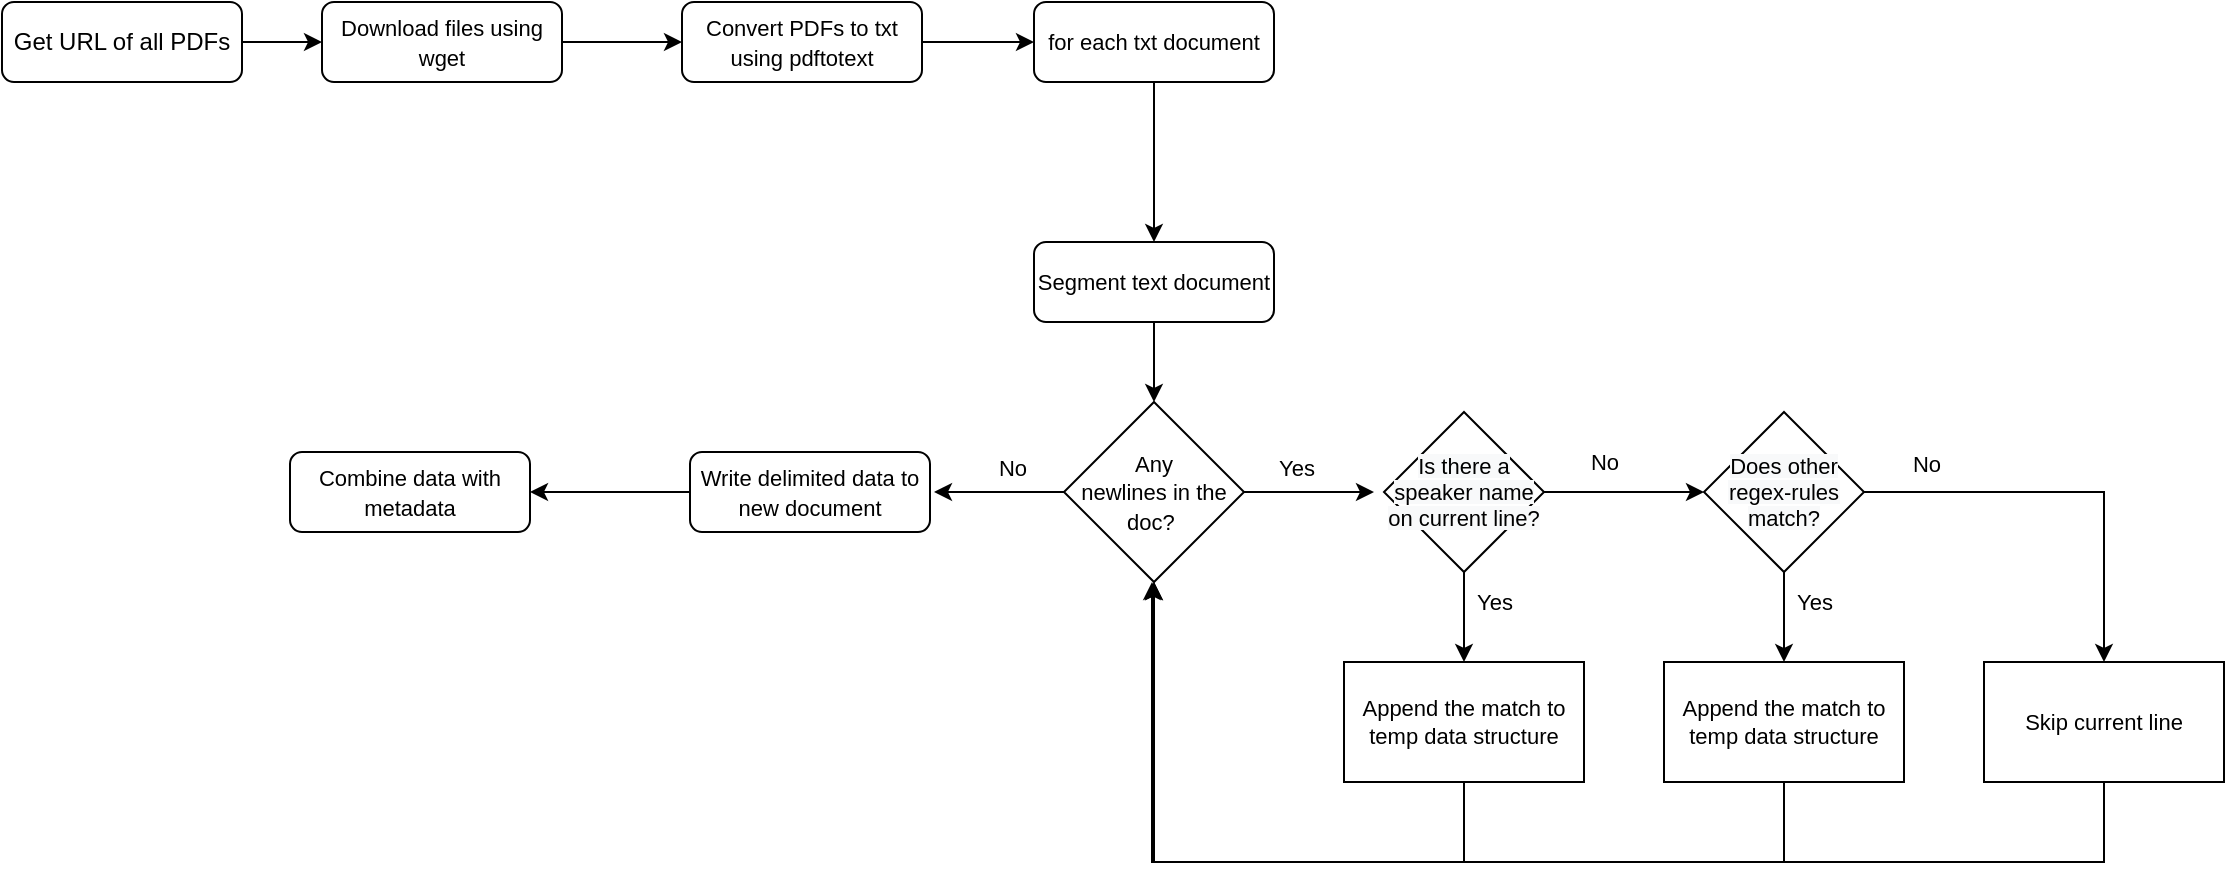 <mxfile version="15.8.3" type="github">
  <diagram id="C5RBs43oDa-KdzZeNtuy" name="Page-1">
    <mxGraphModel dx="1307" dy="858" grid="1" gridSize="10" guides="1" tooltips="1" connect="1" arrows="1" fold="1" page="1" pageScale="1" pageWidth="1169" pageHeight="827" math="0" shadow="0">
      <root>
        <mxCell id="WIyWlLk6GJQsqaUBKTNV-0" />
        <mxCell id="WIyWlLk6GJQsqaUBKTNV-1" parent="WIyWlLk6GJQsqaUBKTNV-0" />
        <mxCell id="PvL9muBnpTTsTYWsvFAD-1" value="" style="edgeStyle=orthogonalEdgeStyle;rounded=0;orthogonalLoop=1;jettySize=auto;html=1;" edge="1" parent="WIyWlLk6GJQsqaUBKTNV-1" source="WIyWlLk6GJQsqaUBKTNV-3">
          <mxGeometry relative="1" as="geometry">
            <mxPoint x="176" y="60" as="targetPoint" />
          </mxGeometry>
        </mxCell>
        <mxCell id="WIyWlLk6GJQsqaUBKTNV-3" value="Get URL of all PDFs" style="rounded=1;whiteSpace=wrap;html=1;fontSize=12;glass=0;strokeWidth=1;shadow=0;" parent="WIyWlLk6GJQsqaUBKTNV-1" vertex="1">
          <mxGeometry x="16" y="40" width="120" height="40" as="geometry" />
        </mxCell>
        <mxCell id="PvL9muBnpTTsTYWsvFAD-3" value="" style="edgeStyle=orthogonalEdgeStyle;rounded=0;orthogonalLoop=1;jettySize=auto;html=1;" edge="1" parent="WIyWlLk6GJQsqaUBKTNV-1" source="PvL9muBnpTTsTYWsvFAD-0">
          <mxGeometry relative="1" as="geometry">
            <mxPoint x="356" y="60" as="targetPoint" />
          </mxGeometry>
        </mxCell>
        <mxCell id="PvL9muBnpTTsTYWsvFAD-0" value="&lt;font style=&quot;font-size: 11px&quot;&gt;Download files using wget&lt;/font&gt;" style="whiteSpace=wrap;html=1;rounded=1;shadow=0;strokeWidth=1;glass=0;" vertex="1" parent="WIyWlLk6GJQsqaUBKTNV-1">
          <mxGeometry x="176" y="40" width="120" height="40" as="geometry" />
        </mxCell>
        <mxCell id="PvL9muBnpTTsTYWsvFAD-43" value="" style="edgeStyle=orthogonalEdgeStyle;rounded=0;orthogonalLoop=1;jettySize=auto;html=1;fontSize=11;" edge="1" parent="WIyWlLk6GJQsqaUBKTNV-1" source="PvL9muBnpTTsTYWsvFAD-2" target="PvL9muBnpTTsTYWsvFAD-42">
          <mxGeometry relative="1" as="geometry" />
        </mxCell>
        <mxCell id="PvL9muBnpTTsTYWsvFAD-2" value="&lt;font style=&quot;font-size: 11px&quot;&gt;Convert PDFs to txt using pdftotext&lt;/font&gt;" style="whiteSpace=wrap;html=1;rounded=1;shadow=0;strokeWidth=1;glass=0;" vertex="1" parent="WIyWlLk6GJQsqaUBKTNV-1">
          <mxGeometry x="356" y="40" width="120" height="40" as="geometry" />
        </mxCell>
        <mxCell id="PvL9muBnpTTsTYWsvFAD-34" value="" style="edgeStyle=orthogonalEdgeStyle;rounded=0;orthogonalLoop=1;jettySize=auto;html=1;fontSize=11;" edge="1" parent="WIyWlLk6GJQsqaUBKTNV-1" source="PvL9muBnpTTsTYWsvFAD-4" target="PvL9muBnpTTsTYWsvFAD-6">
          <mxGeometry relative="1" as="geometry" />
        </mxCell>
        <mxCell id="PvL9muBnpTTsTYWsvFAD-4" value="&lt;font style=&quot;font-size: 11px&quot;&gt;Segment text document&lt;/font&gt;" style="whiteSpace=wrap;html=1;rounded=1;shadow=0;strokeWidth=1;glass=0;" vertex="1" parent="WIyWlLk6GJQsqaUBKTNV-1">
          <mxGeometry x="532" y="160" width="120" height="40" as="geometry" />
        </mxCell>
        <mxCell id="PvL9muBnpTTsTYWsvFAD-9" value="" style="edgeStyle=orthogonalEdgeStyle;rounded=0;orthogonalLoop=1;jettySize=auto;html=1;fontSize=11;" edge="1" parent="WIyWlLk6GJQsqaUBKTNV-1" source="PvL9muBnpTTsTYWsvFAD-6">
          <mxGeometry relative="1" as="geometry">
            <mxPoint x="702" y="285" as="targetPoint" />
          </mxGeometry>
        </mxCell>
        <mxCell id="PvL9muBnpTTsTYWsvFAD-12" value="" style="edgeStyle=orthogonalEdgeStyle;rounded=0;orthogonalLoop=1;jettySize=auto;html=1;fontSize=11;" edge="1" parent="WIyWlLk6GJQsqaUBKTNV-1" source="PvL9muBnpTTsTYWsvFAD-6">
          <mxGeometry relative="1" as="geometry">
            <mxPoint x="482" y="285" as="targetPoint" />
          </mxGeometry>
        </mxCell>
        <mxCell id="PvL9muBnpTTsTYWsvFAD-6" value="&lt;font style=&quot;font-size: 11px&quot;&gt;Any&lt;br&gt;newlines in the doc?&amp;nbsp;&lt;/font&gt;" style="rhombus;whiteSpace=wrap;html=1;" vertex="1" parent="WIyWlLk6GJQsqaUBKTNV-1">
          <mxGeometry x="547" y="240" width="90" height="90" as="geometry" />
        </mxCell>
        <mxCell id="PvL9muBnpTTsTYWsvFAD-10" value="Yes" style="text;html=1;align=center;verticalAlign=middle;resizable=0;points=[];autosize=1;strokeColor=none;fillColor=none;fontSize=11;" vertex="1" parent="WIyWlLk6GJQsqaUBKTNV-1">
          <mxGeometry x="648" y="263" width="30" height="20" as="geometry" />
        </mxCell>
        <mxCell id="PvL9muBnpTTsTYWsvFAD-13" value="No" style="text;html=1;align=center;verticalAlign=middle;resizable=0;points=[];autosize=1;strokeColor=none;fillColor=none;fontSize=11;" vertex="1" parent="WIyWlLk6GJQsqaUBKTNV-1">
          <mxGeometry x="506" y="263" width="30" height="20" as="geometry" />
        </mxCell>
        <mxCell id="PvL9muBnpTTsTYWsvFAD-17" value="" style="edgeStyle=orthogonalEdgeStyle;rounded=0;orthogonalLoop=1;jettySize=auto;html=1;fontSize=11;" edge="1" parent="WIyWlLk6GJQsqaUBKTNV-1" source="PvL9muBnpTTsTYWsvFAD-15" target="PvL9muBnpTTsTYWsvFAD-16">
          <mxGeometry relative="1" as="geometry" />
        </mxCell>
        <mxCell id="PvL9muBnpTTsTYWsvFAD-22" value="" style="edgeStyle=orthogonalEdgeStyle;rounded=0;orthogonalLoop=1;jettySize=auto;html=1;fontSize=11;" edge="1" parent="WIyWlLk6GJQsqaUBKTNV-1" source="PvL9muBnpTTsTYWsvFAD-15" target="PvL9muBnpTTsTYWsvFAD-21">
          <mxGeometry relative="1" as="geometry" />
        </mxCell>
        <mxCell id="PvL9muBnpTTsTYWsvFAD-15" value="&lt;meta charset=&quot;utf-8&quot;&gt;&lt;span style=&quot;color: rgb(0, 0, 0); font-family: helvetica; font-size: 11px; font-style: normal; font-weight: 400; letter-spacing: normal; text-align: center; text-indent: 0px; text-transform: none; word-spacing: 0px; background-color: rgb(248, 249, 250); display: inline; float: none;&quot;&gt;Is there a speaker name on current line?&lt;/span&gt;" style="rhombus;whiteSpace=wrap;html=1;fontSize=11;" vertex="1" parent="WIyWlLk6GJQsqaUBKTNV-1">
          <mxGeometry x="707" y="245" width="80" height="80" as="geometry" />
        </mxCell>
        <mxCell id="PvL9muBnpTTsTYWsvFAD-20" value="" style="edgeStyle=orthogonalEdgeStyle;rounded=0;orthogonalLoop=1;jettySize=auto;html=1;fontSize=11;entryX=0.5;entryY=0;entryDx=0;entryDy=0;" edge="1" parent="WIyWlLk6GJQsqaUBKTNV-1" source="PvL9muBnpTTsTYWsvFAD-16" target="PvL9muBnpTTsTYWsvFAD-25">
          <mxGeometry relative="1" as="geometry">
            <mxPoint x="1027" y="285" as="targetPoint" />
          </mxGeometry>
        </mxCell>
        <mxCell id="PvL9muBnpTTsTYWsvFAD-24" value="" style="edgeStyle=orthogonalEdgeStyle;rounded=0;orthogonalLoop=1;jettySize=auto;html=1;fontSize=11;" edge="1" parent="WIyWlLk6GJQsqaUBKTNV-1" source="PvL9muBnpTTsTYWsvFAD-16" target="PvL9muBnpTTsTYWsvFAD-23">
          <mxGeometry relative="1" as="geometry" />
        </mxCell>
        <mxCell id="PvL9muBnpTTsTYWsvFAD-16" value="&lt;span style=&quot;color: rgb(0 , 0 , 0) ; font-family: &amp;#34;helvetica&amp;#34; ; font-size: 11px ; font-style: normal ; font-weight: 400 ; letter-spacing: normal ; text-align: center ; text-indent: 0px ; text-transform: none ; word-spacing: 0px ; background-color: rgb(248 , 249 , 250) ; display: inline ; float: none&quot;&gt;Does other regex-rules match?&lt;/span&gt;" style="rhombus;whiteSpace=wrap;html=1;fontSize=11;" vertex="1" parent="WIyWlLk6GJQsqaUBKTNV-1">
          <mxGeometry x="867" y="245" width="80" height="80" as="geometry" />
        </mxCell>
        <mxCell id="PvL9muBnpTTsTYWsvFAD-18" value="No" style="text;html=1;align=center;verticalAlign=middle;resizable=0;points=[];autosize=1;strokeColor=none;fillColor=none;fontSize=11;" vertex="1" parent="WIyWlLk6GJQsqaUBKTNV-1">
          <mxGeometry x="802" y="260" width="30" height="20" as="geometry" />
        </mxCell>
        <mxCell id="PvL9muBnpTTsTYWsvFAD-21" value="Append the match to temp data structure" style="whiteSpace=wrap;html=1;fontSize=11;" vertex="1" parent="WIyWlLk6GJQsqaUBKTNV-1">
          <mxGeometry x="687" y="370" width="120" height="60" as="geometry" />
        </mxCell>
        <mxCell id="PvL9muBnpTTsTYWsvFAD-23" value="Append the match to temp data structure" style="whiteSpace=wrap;html=1;fontSize=11;" vertex="1" parent="WIyWlLk6GJQsqaUBKTNV-1">
          <mxGeometry x="847" y="370" width="120" height="60" as="geometry" />
        </mxCell>
        <mxCell id="PvL9muBnpTTsTYWsvFAD-25" value="Skip current line" style="whiteSpace=wrap;html=1;fontSize=11;" vertex="1" parent="WIyWlLk6GJQsqaUBKTNV-1">
          <mxGeometry x="1007" y="370" width="120" height="60" as="geometry" />
        </mxCell>
        <mxCell id="PvL9muBnpTTsTYWsvFAD-27" value="" style="endArrow=classic;html=1;rounded=0;fontSize=11;exitX=0.5;exitY=1;exitDx=0;exitDy=0;entryX=0.5;entryY=1;entryDx=0;entryDy=0;" edge="1" parent="WIyWlLk6GJQsqaUBKTNV-1" source="PvL9muBnpTTsTYWsvFAD-21" target="PvL9muBnpTTsTYWsvFAD-6">
          <mxGeometry width="50" height="50" relative="1" as="geometry">
            <mxPoint x="577" y="530" as="sourcePoint" />
            <mxPoint x="627" y="480" as="targetPoint" />
            <Array as="points">
              <mxPoint x="747" y="470" />
              <mxPoint x="592" y="470" />
            </Array>
          </mxGeometry>
        </mxCell>
        <mxCell id="PvL9muBnpTTsTYWsvFAD-28" value="" style="endArrow=classic;html=1;rounded=0;fontSize=11;exitX=0.5;exitY=1;exitDx=0;exitDy=0;entryX=0.5;entryY=1;entryDx=0;entryDy=0;" edge="1" parent="WIyWlLk6GJQsqaUBKTNV-1" source="PvL9muBnpTTsTYWsvFAD-23">
          <mxGeometry width="50" height="50" relative="1" as="geometry">
            <mxPoint x="747" y="430" as="sourcePoint" />
            <mxPoint x="592" y="330" as="targetPoint" />
            <Array as="points">
              <mxPoint x="907" y="470" />
              <mxPoint x="592" y="470" />
            </Array>
          </mxGeometry>
        </mxCell>
        <mxCell id="PvL9muBnpTTsTYWsvFAD-29" value="" style="endArrow=classic;html=1;rounded=0;fontSize=11;exitX=0.5;exitY=1;exitDx=0;exitDy=0;entryX=0.5;entryY=1;entryDx=0;entryDy=0;" edge="1" parent="WIyWlLk6GJQsqaUBKTNV-1" source="PvL9muBnpTTsTYWsvFAD-25">
          <mxGeometry width="50" height="50" relative="1" as="geometry">
            <mxPoint x="906" y="430" as="sourcePoint" />
            <mxPoint x="591" y="330" as="targetPoint" />
            <Array as="points">
              <mxPoint x="1067" y="470" />
              <mxPoint x="591" y="470" />
            </Array>
          </mxGeometry>
        </mxCell>
        <mxCell id="PvL9muBnpTTsTYWsvFAD-30" value="No" style="text;html=1;align=center;verticalAlign=middle;resizable=0;points=[];autosize=1;strokeColor=none;fillColor=none;fontSize=11;" vertex="1" parent="WIyWlLk6GJQsqaUBKTNV-1">
          <mxGeometry x="963" y="261" width="30" height="20" as="geometry" />
        </mxCell>
        <mxCell id="PvL9muBnpTTsTYWsvFAD-31" value="Yes" style="text;html=1;align=center;verticalAlign=middle;resizable=0;points=[];autosize=1;strokeColor=none;fillColor=none;fontSize=11;" vertex="1" parent="WIyWlLk6GJQsqaUBKTNV-1">
          <mxGeometry x="747" y="330" width="30" height="20" as="geometry" />
        </mxCell>
        <mxCell id="PvL9muBnpTTsTYWsvFAD-32" value="Yes" style="text;html=1;align=center;verticalAlign=middle;resizable=0;points=[];autosize=1;strokeColor=none;fillColor=none;fontSize=11;" vertex="1" parent="WIyWlLk6GJQsqaUBKTNV-1">
          <mxGeometry x="907" y="330" width="30" height="20" as="geometry" />
        </mxCell>
        <mxCell id="PvL9muBnpTTsTYWsvFAD-39" value="&lt;font style=&quot;font-size: 11px&quot;&gt;Combine data with metadata&lt;/font&gt;" style="whiteSpace=wrap;html=1;rounded=1;shadow=0;strokeWidth=1;glass=0;" vertex="1" parent="WIyWlLk6GJQsqaUBKTNV-1">
          <mxGeometry x="160" y="265" width="120" height="40" as="geometry" />
        </mxCell>
        <mxCell id="PvL9muBnpTTsTYWsvFAD-41" value="" style="edgeStyle=orthogonalEdgeStyle;rounded=0;orthogonalLoop=1;jettySize=auto;html=1;fontSize=11;" edge="1" parent="WIyWlLk6GJQsqaUBKTNV-1" source="PvL9muBnpTTsTYWsvFAD-40" target="PvL9muBnpTTsTYWsvFAD-39">
          <mxGeometry relative="1" as="geometry" />
        </mxCell>
        <mxCell id="PvL9muBnpTTsTYWsvFAD-40" value="&lt;font style=&quot;font-size: 11px&quot;&gt;Write delimited data to new document&lt;/font&gt;" style="whiteSpace=wrap;html=1;rounded=1;shadow=0;strokeWidth=1;glass=0;" vertex="1" parent="WIyWlLk6GJQsqaUBKTNV-1">
          <mxGeometry x="360" y="265" width="120" height="40" as="geometry" />
        </mxCell>
        <mxCell id="PvL9muBnpTTsTYWsvFAD-44" value="" style="edgeStyle=orthogonalEdgeStyle;rounded=0;orthogonalLoop=1;jettySize=auto;html=1;fontSize=11;" edge="1" parent="WIyWlLk6GJQsqaUBKTNV-1" source="PvL9muBnpTTsTYWsvFAD-42" target="PvL9muBnpTTsTYWsvFAD-4">
          <mxGeometry relative="1" as="geometry" />
        </mxCell>
        <mxCell id="PvL9muBnpTTsTYWsvFAD-42" value="for each txt document" style="rounded=1;whiteSpace=wrap;html=1;fontSize=11;" vertex="1" parent="WIyWlLk6GJQsqaUBKTNV-1">
          <mxGeometry x="532" y="40" width="120" height="40" as="geometry" />
        </mxCell>
      </root>
    </mxGraphModel>
  </diagram>
</mxfile>
